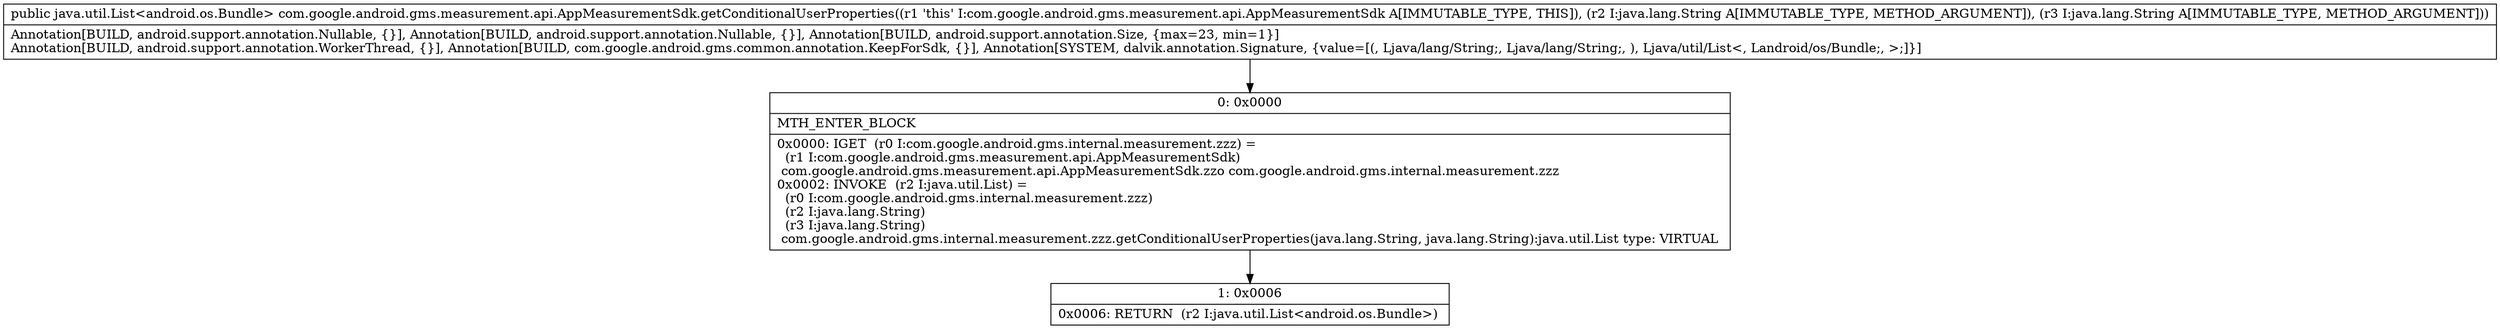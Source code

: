 digraph "CFG forcom.google.android.gms.measurement.api.AppMeasurementSdk.getConditionalUserProperties(Ljava\/lang\/String;Ljava\/lang\/String;)Ljava\/util\/List;" {
Node_0 [shape=record,label="{0\:\ 0x0000|MTH_ENTER_BLOCK\l|0x0000: IGET  (r0 I:com.google.android.gms.internal.measurement.zzz) = \l  (r1 I:com.google.android.gms.measurement.api.AppMeasurementSdk)\l com.google.android.gms.measurement.api.AppMeasurementSdk.zzo com.google.android.gms.internal.measurement.zzz \l0x0002: INVOKE  (r2 I:java.util.List) = \l  (r0 I:com.google.android.gms.internal.measurement.zzz)\l  (r2 I:java.lang.String)\l  (r3 I:java.lang.String)\l com.google.android.gms.internal.measurement.zzz.getConditionalUserProperties(java.lang.String, java.lang.String):java.util.List type: VIRTUAL \l}"];
Node_1 [shape=record,label="{1\:\ 0x0006|0x0006: RETURN  (r2 I:java.util.List\<android.os.Bundle\>) \l}"];
MethodNode[shape=record,label="{public java.util.List\<android.os.Bundle\> com.google.android.gms.measurement.api.AppMeasurementSdk.getConditionalUserProperties((r1 'this' I:com.google.android.gms.measurement.api.AppMeasurementSdk A[IMMUTABLE_TYPE, THIS]), (r2 I:java.lang.String A[IMMUTABLE_TYPE, METHOD_ARGUMENT]), (r3 I:java.lang.String A[IMMUTABLE_TYPE, METHOD_ARGUMENT]))  | Annotation[BUILD, android.support.annotation.Nullable, \{\}], Annotation[BUILD, android.support.annotation.Nullable, \{\}], Annotation[BUILD, android.support.annotation.Size, \{max=23, min=1\}]\lAnnotation[BUILD, android.support.annotation.WorkerThread, \{\}], Annotation[BUILD, com.google.android.gms.common.annotation.KeepForSdk, \{\}], Annotation[SYSTEM, dalvik.annotation.Signature, \{value=[(, Ljava\/lang\/String;, Ljava\/lang\/String;, ), Ljava\/util\/List\<, Landroid\/os\/Bundle;, \>;]\}]\l}"];
MethodNode -> Node_0;
Node_0 -> Node_1;
}

